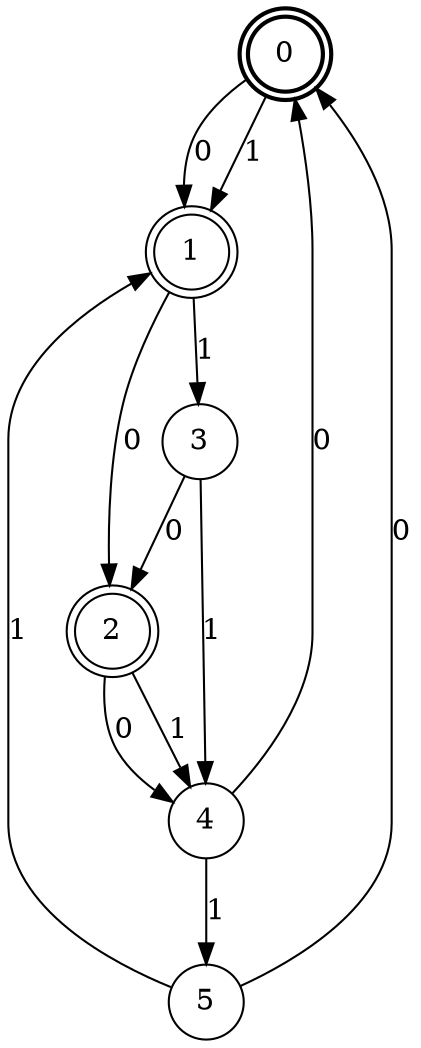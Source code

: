 digraph Automat {
    node [shape = circle];
    0 [style = "bold"];
    0 [peripheries=2]
    0 -> 1 [label = "0"];
    0 -> 1 [label = "1"];
    1 [peripheries=2]
    1 -> 2 [label = "0"];
    1 -> 3 [label = "1"];
    2 [peripheries=2]
    2 -> 4 [label = "0"];
    2 -> 4 [label = "1"];
    3 -> 2 [label = "0"];
    3 -> 4 [label = "1"];
    4 -> 0 [label = "0"];
    4 -> 5 [label = "1"];
    5 -> 0 [label = "0"];
    5 -> 1 [label = "1"];
}
